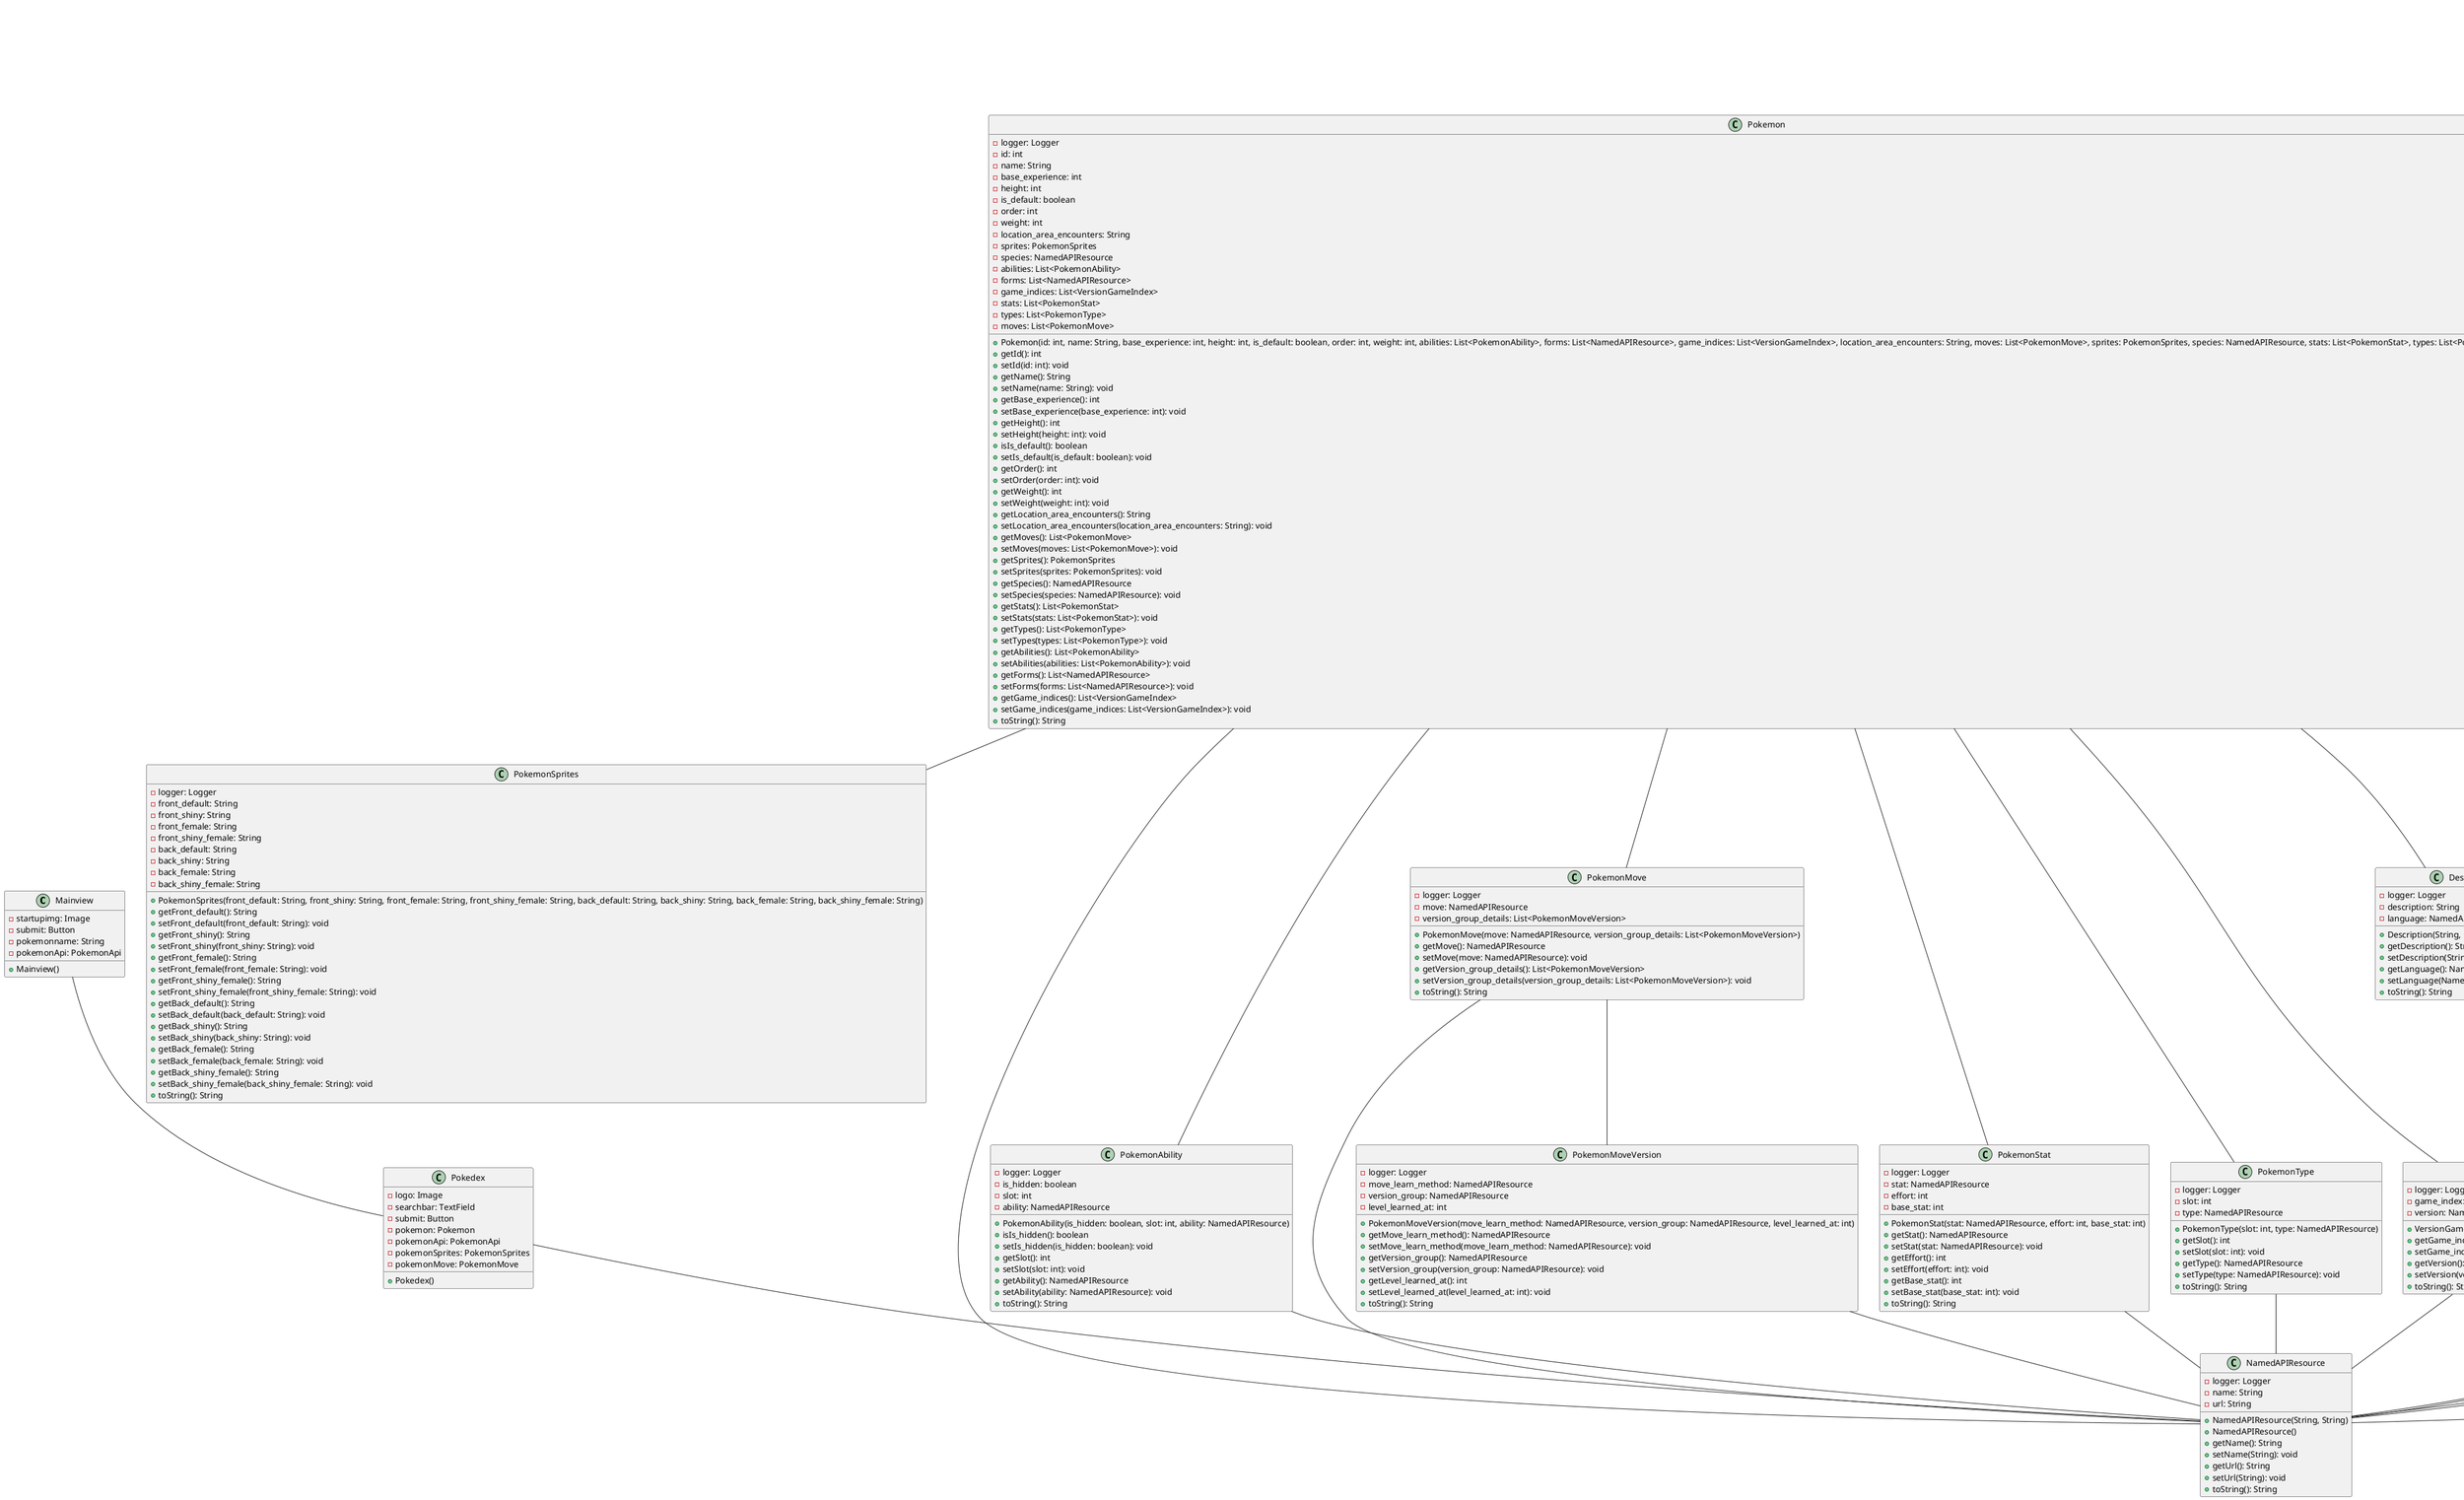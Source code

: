 @startuml Klassendiagramm Pokeballers


class Mainview {
  - startupimg: Image
  - submit: Button
  - pokemonname: String
  - pokemonApi: PokemonApi
  + Mainview()
}

class Pokedex {
  - logo: Image
  - searchbar: TextField
  - submit: Button
  - pokemon: Pokemon
  - pokemonApi: PokemonApi
  - pokemonSprites: PokemonSprites
  - pokemonMove: PokemonMove
  + Pokedex()
}

class Pokemon {
  - logger: Logger
  - id: int
  - name: String
  - base_experience: int
  - height: int
  - is_default: boolean
  - order: int
  - weight: int
  - location_area_encounters: String
  - sprites: PokemonSprites
  - species: NamedAPIResource
  - abilities: List<PokemonAbility>
  - forms: List<NamedAPIResource>
  - game_indices: List<VersionGameIndex>
  - stats: List<PokemonStat>
  - types: List<PokemonType>
  - moves: List<PokemonMove>
  
  + Pokemon(id: int, name: String, base_experience: int, height: int, is_default: boolean, order: int, weight: int, abilities: List<PokemonAbility>, forms: List<NamedAPIResource>, game_indices: List<VersionGameIndex>, location_area_encounters: String, moves: List<PokemonMove>, sprites: PokemonSprites, species: NamedAPIResource, stats: List<PokemonStat>, types: List<PokemonType>)
  + getId(): int
  + setId(id: int): void
  + getName(): String
  + setName(name: String): void
  + getBase_experience(): int
  + setBase_experience(base_experience: int): void
  + getHeight(): int
  + setHeight(height: int): void
  + isIs_default(): boolean
  + setIs_default(is_default: boolean): void
  + getOrder(): int
  + setOrder(order: int): void
  + getWeight(): int
  + setWeight(weight: int): void
  + getLocation_area_encounters(): String
  + setLocation_area_encounters(location_area_encounters: String): void
  + getMoves(): List<PokemonMove>
  + setMoves(moves: List<PokemonMove>): void
  + getSprites(): PokemonSprites
  + setSprites(sprites: PokemonSprites): void
  + getSpecies(): NamedAPIResource
  + setSpecies(species: NamedAPIResource): void
  + getStats(): List<PokemonStat>
  + setStats(stats: List<PokemonStat>): void
  + getTypes(): List<PokemonType>
  + setTypes(types: List<PokemonType>): void
  + getAbilities(): List<PokemonAbility>
  + setAbilities(abilities: List<PokemonAbility>): void
  + getForms(): List<NamedAPIResource>
  + setForms(forms: List<NamedAPIResource>): void
  + getGame_indices(): List<VersionGameIndex>
  + setGame_indices(game_indices: List<VersionGameIndex>): void
  + toString(): String
}

class Ability {
  - logger: Logger
  - id: int
  - name: String
  - is_main_series: boolean
  - generation: NamedAPIResource
  - names: List<Name>
  - effect_changes: List<AbilityEffectChange>
  - flavor_text_entries: List<AbilityFlavorText>
  - pokemon: List<AbilityPokemon>
  + Ability()
  + Ability(id: int, name: String, is_main_series: boolean, generation: NamedAPIResource, names: List<Name>, effect_changes: List<AbilityEffectChange>, flavor_text_entries: List<AbilityFlavorText>, pokemon: List<AbilityPokemon>)
  + getId(): int
  + setId(id: int): void
  + getName(): String
  + setName(name: String): void
  + isIs_main_series(): boolean
  + setIs_main_series(is_main_series: boolean): void
  + getGeneration(): NamedAPIResource
  + setGeneration(generation: NamedAPIResource): void
  + getNames(): List<Name>
  + setNames(names: List<Name>): void
  + getEffect_changes(): List<AbilityEffectChange>
  + setEffect_changes(effect_changes: List<AbilityEffectChange>): void
  + getFlavor_text_entries(): List<AbilityFlavorText>
  + setFlavor_text_entries(flavor_text_entries: List<AbilityFlavorText>): void
  + getPokemon(): List<AbilityPokemon>
  + setPokemon(pokemon: List<AbilityPokemon>): void
  + toString(): String
}

class PokemonSprites {
  - logger: Logger
  - front_default: String
  - front_shiny: String
  - front_female: String
  - front_shiny_female: String
  - back_default: String
  - back_shiny: String
  - back_female: String
  - back_shiny_female: String
  + PokemonSprites(front_default: String, front_shiny: String, front_female: String, front_shiny_female: String, back_default: String, back_shiny: String, back_female: String, back_shiny_female: String)
  + getFront_default(): String
  + setFront_default(front_default: String): void
  + getFront_shiny(): String
  + setFront_shiny(front_shiny: String): void
  + getFront_female(): String
  + setFront_female(front_female: String): void
  + getFront_shiny_female(): String
  + setFront_shiny_female(front_shiny_female: String): void
  + getBack_default(): String
  + setBack_default(back_default: String): void
  + getBack_shiny(): String
  + setBack_shiny(back_shiny: String): void
  + getBack_female(): String
  + setBack_female(back_female: String): void
  + getBack_shiny_female(): String
  + setBack_shiny_female(back_shiny_female: String): void
  + toString(): String
}

class PokemonApi {
  - logger: Logger
  + getPokemonDataById(id: int): Pokemon
  + getPokemonDataByName(name: String): Pokemon
  - getPokemonData(url: String): Pokemon
}

class AbilitiesPokemonApi {
  - logger: Logger
  + getPokemonAbilityDataById(int): Ability
  + getPokemonAbilityDataByName(String): Ability
  - getAbilityData(String): Ability
}

class NamedAPIResource {
  - logger: Logger
  - name: String
  - url: String
  + NamedAPIResource(String, String)
  + NamedAPIResource()
  + getName(): String
  + setName(String): void
  + getUrl(): String
  + setUrl(String): void
  + toString(): String
}

class Name {
  - logger: Logger
  - name: String
  - language: NamedAPIResource
  + Name(String, NamedAPIResource)
  + getName(): String
  + setName(String): void
  + getLanguage(): NamedAPIResource
  + setLanguage(NamedAPIResource): void
  + toString(): String
}

class AbilityEffectChange {
  - logger: Logger
  - effect_entries: List<Effect>
  - version_group: NamedAPIResource
  + AbilityEffectChange(effect_entries: List<Effect>, version_group: NamedAPIResource)
  + AbilityEffectChange()
  + getEffect_entries(): List<Effect>
  + setEffect_entries(effect_entries: List<Effect>): void
  + getVersion_group(): NamedAPIResource
  + setVersion_group(version_group: NamedAPIResource): void
  + toString(): String
}

class PokemonAbility {
  - logger: Logger
  - is_hidden: boolean
  - slot: int
  - ability: NamedAPIResource
  
  + PokemonAbility(is_hidden: boolean, slot: int, ability: NamedAPIResource)
  + isIs_hidden(): boolean
  + setIs_hidden(is_hidden: boolean): void
  + getSlot(): int
  + setSlot(slot: int): void
  + getAbility(): NamedAPIResource
  + setAbility(ability: NamedAPIResource): void
  + toString(): String
}

class PokemonMove {
  - logger: Logger
  - move: NamedAPIResource
  - version_group_details: List<PokemonMoveVersion>
  + PokemonMove(move: NamedAPIResource, version_group_details: List<PokemonMoveVersion>)
  + getMove(): NamedAPIResource
  + setMove(move: NamedAPIResource): void
  + getVersion_group_details(): List<PokemonMoveVersion>
  + setVersion_group_details(version_group_details: List<PokemonMoveVersion>): void
  + toString(): String
}

class PokemonMoveVersion {
  - logger: Logger
  - move_learn_method: NamedAPIResource
  - version_group: NamedAPIResource
  - level_learned_at: int
  + PokemonMoveVersion(move_learn_method: NamedAPIResource, version_group: NamedAPIResource, level_learned_at: int)
  + getMove_learn_method(): NamedAPIResource
  + setMove_learn_method(move_learn_method: NamedAPIResource): void
  + getVersion_group(): NamedAPIResource
  + setVersion_group(version_group: NamedAPIResource): void
  + getLevel_learned_at(): int
  + setLevel_learned_at(level_learned_at: int): void
  + toString(): String
}

class PokemonStat {
  - logger: Logger
  - stat: NamedAPIResource
  - effort: int
  - base_stat: int
  + PokemonStat(stat: NamedAPIResource, effort: int, base_stat: int)
  + getStat(): NamedAPIResource
  + setStat(stat: NamedAPIResource): void
  + getEffort(): int
  + setEffort(effort: int): void
  + getBase_stat(): int
  + setBase_stat(base_stat: int): void
  + toString(): String
}

class PokemonType {
  - logger: Logger
  - slot: int
  - type: NamedAPIResource
  + PokemonType(slot: int, type: NamedAPIResource)
  + getSlot(): int
  + setSlot(slot: int): void
  + getType(): NamedAPIResource
  + setType(type: NamedAPIResource): void
  + toString(): String
}

class VersionGameIndex {
  - logger: Logger
  - game_index: int
  - version: NamedAPIResource
  + VersionGameIndex(game_index: int, version: NamedAPIResource)
  + getGame_index(): int
  + setGame_index(game_index: int): void
  + getVersion(): NamedAPIResource
  + setVersion(version: NamedAPIResource): void
  + toString(): String
}

class Effect {
  - logger: Logger
  - effect: String
  - language: NamedAPIResource
  + Effect(String, NamedAPIResource)
  + getEffect(): String
  + setEffect(String): void
  + getLanguage(): NamedAPIResource
  + setLanguage(NamedAPIResource): void
  + toString(): String
}

class AbilityFlavorText {
  - logger: Logger
  - flavor_text: String
  - language: NamedAPIResource
  - version_group: NamedAPIResource
  + AbilityFlavorText(flavor_text: String, language: NamedAPIResource, version_group: NamedAPIResource)
  + AbilityFlavorText()
  + getFlavor_text(): String
  + setFlavor_text(flavor_text: String): void
  + getLanguage(): NamedAPIResource
  + setLanguage(language: NamedAPIResource): void
  + getVersion_group(): NamedAPIResource
  + setVersion_group(version_group: NamedAPIResource): void
  + toString(): String
}

class AbilityPokemon {
  - logger: Logger
  - is_hidden: boolean
  - slot: int
  - pokemon: NamedAPIResource
  + AbilityPokemon(boolean, int, NamedAPIResource)
  + isIs_hidden(): boolean
  + setIs_hidden(boolean): void
  + getSlot(): int
  + setSlot(int): void
  + getPokemon(): NamedAPIResource
  + setPokemon(NamedAPIResource): void
  + toString(): String
}

class Description {
  - logger: Logger
  - description: String
  - language: NamedAPIResource
  + Description(String, NamedAPIResource)
  + getDescription(): String
  + setDescription(String): void
  + getLanguage(): NamedAPIResource
  + setLanguage(NamedAPIResource): void
  + toString(): String
}

Mainview -- Pokedex
Pokedex -- NamedAPIResource
AbilitiesPokemonApi -- Ability
Ability -- Name
Ability -- AbilityEffectChange
Ability -- AbilityFlavorText
Ability -- AbilityPokemon
AbilityEffectChange -- Effect
AbilityFlavorText -- NamedAPIResource
AbilityFlavorText -- NamedAPIResource
AbilityPokemon -- NamedAPIResource
Pokemon -- PokemonAbility
Pokemon -- NamedAPIResource
Pokemon -- PokemonMove
Pokemon -- PokemonStat
Pokemon -- PokemonType
Pokemon -- VersionGameIndex
Pokemon -- PokemonSprites
Pokemon -- Description
PokemonAbility -- NamedAPIResource
PokemonMove -- NamedAPIResource
PokemonMove -- PokemonMoveVersion
PokemonMoveVersion -- NamedAPIResource
PokemonStat -- NamedAPIResource
PokemonType -- NamedAPIResource
VersionGameIndex -- NamedAPIResource
Effect -- NamedAPIResource
Description -- NamedAPIResource

@enduml